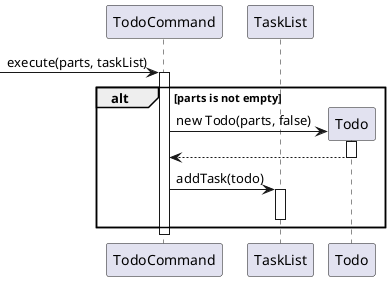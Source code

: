 @startuml
'https://plantuml.com/sequence-diagram

participant "TodoCommand" as TodoCmd
participant "TaskList" as TaskList
participant "Todo" as Todo

-> TodoCmd : execute(parts, taskList)
activate TodoCmd

alt parts is not empty
    create Todo
    TodoCmd -> Todo : new Todo(parts, false)
    activate Todo
    Todo --> TodoCmd
    deactivate Todo

    TodoCmd -> TaskList : addTask(todo)
    activate TaskList
    deactivate TaskList
end

deactivate TodoCmd
@enduml